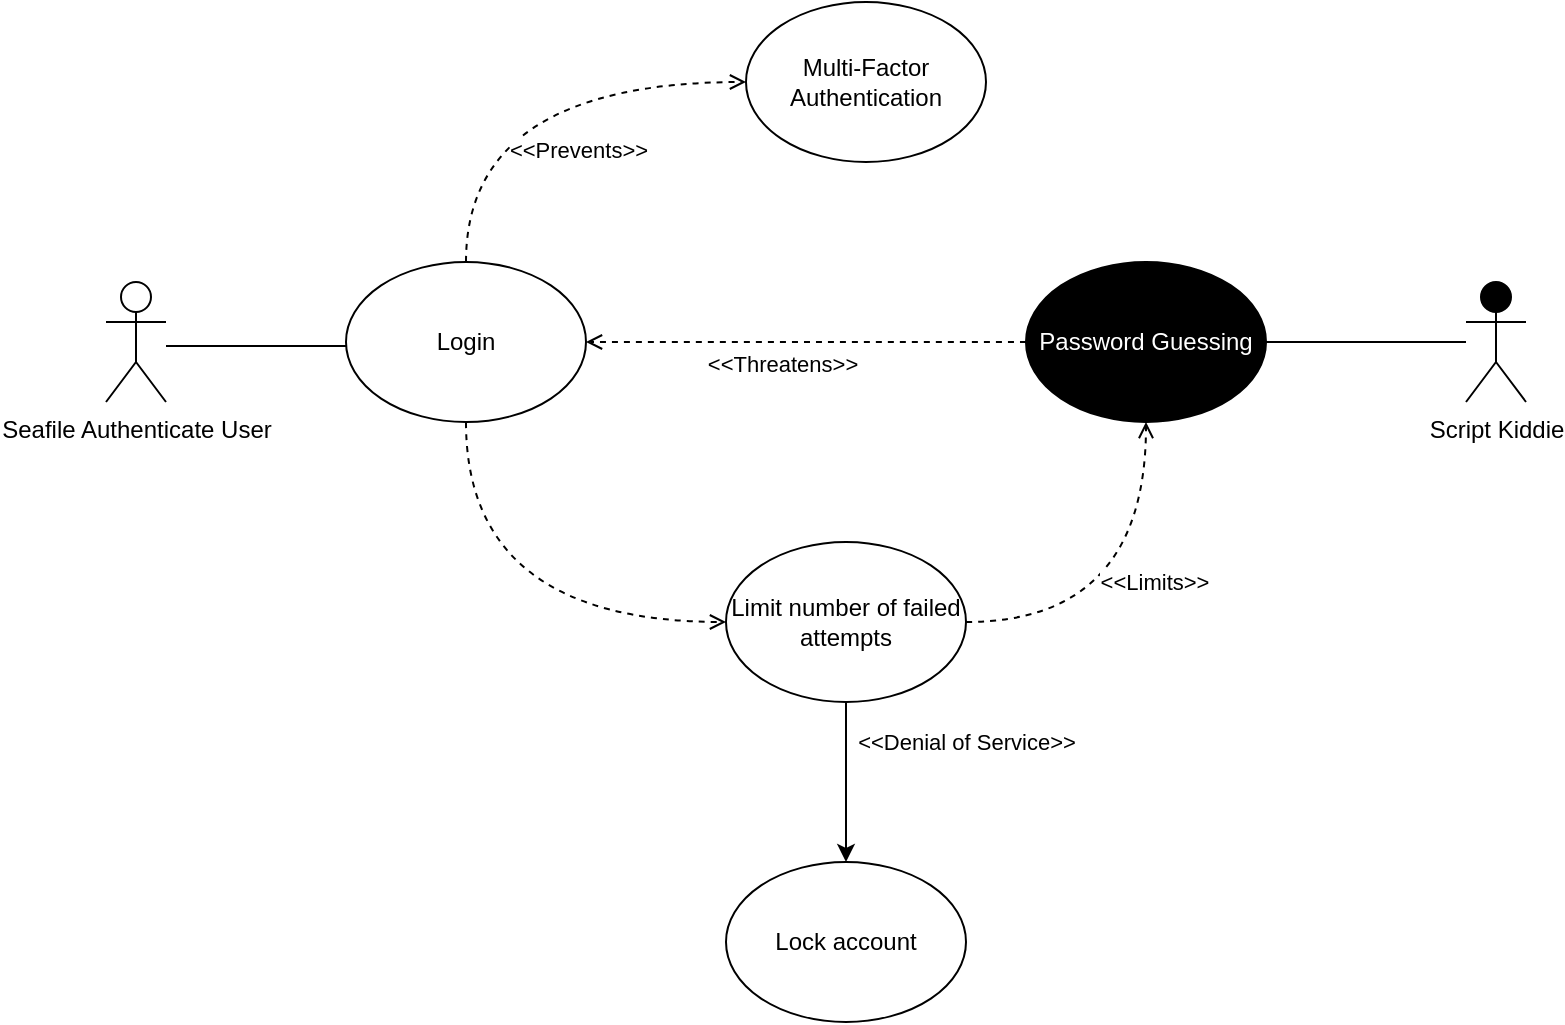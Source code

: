 <mxfile version="24.7.8">
  <diagram id="7q6WzZqFf9v9yzIv_zda" name="Use case">
    <mxGraphModel dx="1098" dy="988" grid="1" gridSize="10" guides="1" tooltips="1" connect="1" arrows="1" fold="1" page="1" pageScale="1" pageWidth="850" pageHeight="1100" math="0" shadow="0">
      <root>
        <mxCell id="0" />
        <mxCell id="1" parent="0" />
        <mxCell id="SSoZlEEdxV4zL4xD8buy-2" value="Seafile Authenticate User" style="shape=umlActor;verticalLabelPosition=bottom;verticalAlign=top;html=1;outlineConnect=0;fillColor=#FFFFFF;" parent="1" vertex="1">
          <mxGeometry x="80" y="180" width="30" height="60" as="geometry" />
        </mxCell>
        <mxCell id="SSoZlEEdxV4zL4xD8buy-3" value="" style="endArrow=none;html=1;" parent="1" edge="1">
          <mxGeometry width="50" height="50" relative="1" as="geometry">
            <mxPoint x="110" y="212" as="sourcePoint" />
            <mxPoint x="200" y="212" as="targetPoint" />
          </mxGeometry>
        </mxCell>
        <mxCell id="okeo2Aa4OqrN3XAgRoa3-2" style="edgeStyle=orthogonalEdgeStyle;rounded=1;orthogonalLoop=1;jettySize=auto;html=1;entryX=0;entryY=0.5;entryDx=0;entryDy=0;dashed=1;strokeWidth=1;endFill=0;endArrow=open;curved=1;exitX=0.5;exitY=0;exitDx=0;exitDy=0;" parent="1" source="SSoZlEEdxV4zL4xD8buy-4" target="okeo2Aa4OqrN3XAgRoa3-1" edge="1">
          <mxGeometry relative="1" as="geometry" />
        </mxCell>
        <mxCell id="SSoZlEEdxV4zL4xD8buy-4" value="Login" style="ellipse;whiteSpace=wrap;html=1;fillColor=#FFFFFF;" parent="1" vertex="1">
          <mxGeometry x="200" y="170" width="120" height="80" as="geometry" />
        </mxCell>
        <mxCell id="wCZEVIyDprKssCbYzPxL-2" value="" style="edgeStyle=orthogonalEdgeStyle;rounded=0;orthogonalLoop=1;jettySize=auto;html=1;" edge="1" parent="1" source="SSoZlEEdxV4zL4xD8buy-5" target="wCZEVIyDprKssCbYzPxL-1">
          <mxGeometry relative="1" as="geometry" />
        </mxCell>
        <mxCell id="SSoZlEEdxV4zL4xD8buy-5" value="Limit number of failed attempts" style="ellipse;whiteSpace=wrap;html=1;fillColor=#FFFFFF;" parent="1" vertex="1">
          <mxGeometry x="390" y="310" width="120" height="80" as="geometry" />
        </mxCell>
        <mxCell id="SSoZlEEdxV4zL4xD8buy-10" value="" style="endArrow=open;dashed=1;html=1;entryX=0;entryY=0.5;entryDx=0;entryDy=0;edgeStyle=orthogonalEdgeStyle;curved=1;endFill=0;strokeWidth=1;exitX=0.5;exitY=1;exitDx=0;exitDy=0;" parent="1" source="SSoZlEEdxV4zL4xD8buy-4" target="SSoZlEEdxV4zL4xD8buy-5" edge="1">
          <mxGeometry width="50" height="50" relative="1" as="geometry">
            <mxPoint x="180" y="340" as="sourcePoint" />
            <mxPoint x="170" y="320" as="targetPoint" />
          </mxGeometry>
        </mxCell>
        <mxCell id="okeo2Aa4OqrN3XAgRoa3-1" value="Multi-Factor Authentication" style="ellipse;whiteSpace=wrap;html=1;" parent="1" vertex="1">
          <mxGeometry x="400" y="40" width="120" height="80" as="geometry" />
        </mxCell>
        <mxCell id="okeo2Aa4OqrN3XAgRoa3-3" style="edgeStyle=orthogonalEdgeStyle;rounded=0;orthogonalLoop=1;jettySize=auto;html=1;entryX=1;entryY=0.5;entryDx=0;entryDy=0;endArrow=none;endFill=0;" parent="1" source="okeo2Aa4OqrN3XAgRoa3-4" edge="1">
          <mxGeometry relative="1" as="geometry">
            <mxPoint x="660" y="210" as="targetPoint" />
          </mxGeometry>
        </mxCell>
        <mxCell id="okeo2Aa4OqrN3XAgRoa3-4" value="Script Kiddie" style="shape=umlActor;verticalLabelPosition=bottom;verticalAlign=top;html=1;outlineConnect=0;fillColor=#000000;" parent="1" vertex="1">
          <mxGeometry x="760" y="180" width="30" height="60" as="geometry" />
        </mxCell>
        <mxCell id="okeo2Aa4OqrN3XAgRoa3-5" style="edgeStyle=orthogonalEdgeStyle;curved=1;rounded=0;orthogonalLoop=1;jettySize=auto;html=1;entryX=1;entryY=0.5;entryDx=0;entryDy=0;dashed=1;endArrow=open;endFill=0;strokeWidth=1;" parent="1" source="okeo2Aa4OqrN3XAgRoa3-7" edge="1">
          <mxGeometry relative="1" as="geometry">
            <mxPoint x="320" y="210" as="targetPoint" />
          </mxGeometry>
        </mxCell>
        <mxCell id="okeo2Aa4OqrN3XAgRoa3-6" value="&amp;lt;&amp;lt;Threatens&amp;gt;&amp;gt;" style="edgeLabel;html=1;align=center;verticalAlign=middle;resizable=0;points=[];" parent="okeo2Aa4OqrN3XAgRoa3-5" vertex="1" connectable="0">
          <mxGeometry x="0.114" y="1" relative="1" as="geometry">
            <mxPoint y="9" as="offset" />
          </mxGeometry>
        </mxCell>
        <mxCell id="okeo2Aa4OqrN3XAgRoa3-7" value="Password Guessing" style="ellipse;whiteSpace=wrap;html=1;fillColor=#000000;fontColor=#FFFFFF;" parent="1" vertex="1">
          <mxGeometry x="540" y="170" width="120" height="80" as="geometry" />
        </mxCell>
        <mxCell id="okeo2Aa4OqrN3XAgRoa3-8" style="edgeStyle=orthogonalEdgeStyle;curved=1;rounded=0;orthogonalLoop=1;jettySize=auto;html=1;dashed=1;endArrow=open;endFill=0;strokeWidth=1;exitX=1;exitY=0.5;exitDx=0;exitDy=0;entryX=0.5;entryY=1;entryDx=0;entryDy=0;" parent="1" source="SSoZlEEdxV4zL4xD8buy-5" target="okeo2Aa4OqrN3XAgRoa3-7" edge="1">
          <mxGeometry relative="1" as="geometry">
            <mxPoint x="430" y="280" as="targetPoint" />
            <mxPoint x="440" y="350" as="sourcePoint" />
          </mxGeometry>
        </mxCell>
        <mxCell id="okeo2Aa4OqrN3XAgRoa3-9" value="&amp;lt;&amp;lt;Limits&amp;gt;&amp;gt;" style="edgeLabel;html=1;align=center;verticalAlign=middle;resizable=0;points=[];" parent="okeo2Aa4OqrN3XAgRoa3-8" vertex="1" connectable="0">
          <mxGeometry x="-0.229" y="23" relative="1" as="geometry">
            <mxPoint x="21" y="3" as="offset" />
          </mxGeometry>
        </mxCell>
        <mxCell id="wCZEVIyDprKssCbYzPxL-1" value="Lock account" style="ellipse;whiteSpace=wrap;html=1;fillColor=#FFFFFF;" vertex="1" parent="1">
          <mxGeometry x="390" y="470" width="120" height="80" as="geometry" />
        </mxCell>
        <mxCell id="wCZEVIyDprKssCbYzPxL-3" value="&amp;lt;&amp;lt;Prevents&amp;gt;&amp;gt;" style="edgeLabel;html=1;align=center;verticalAlign=middle;resizable=0;points=[];" vertex="1" connectable="0" parent="1">
          <mxGeometry x="320" y="110" as="geometry">
            <mxPoint x="-4" y="4" as="offset" />
          </mxGeometry>
        </mxCell>
        <mxCell id="wCZEVIyDprKssCbYzPxL-4" value="&amp;lt;&amp;lt;Denial of Service&amp;gt;&amp;gt;" style="edgeLabel;html=1;align=center;verticalAlign=middle;resizable=0;points=[];" vertex="1" connectable="0" parent="1">
          <mxGeometry x="510" y="410" as="geometry" />
        </mxCell>
      </root>
    </mxGraphModel>
  </diagram>
</mxfile>
